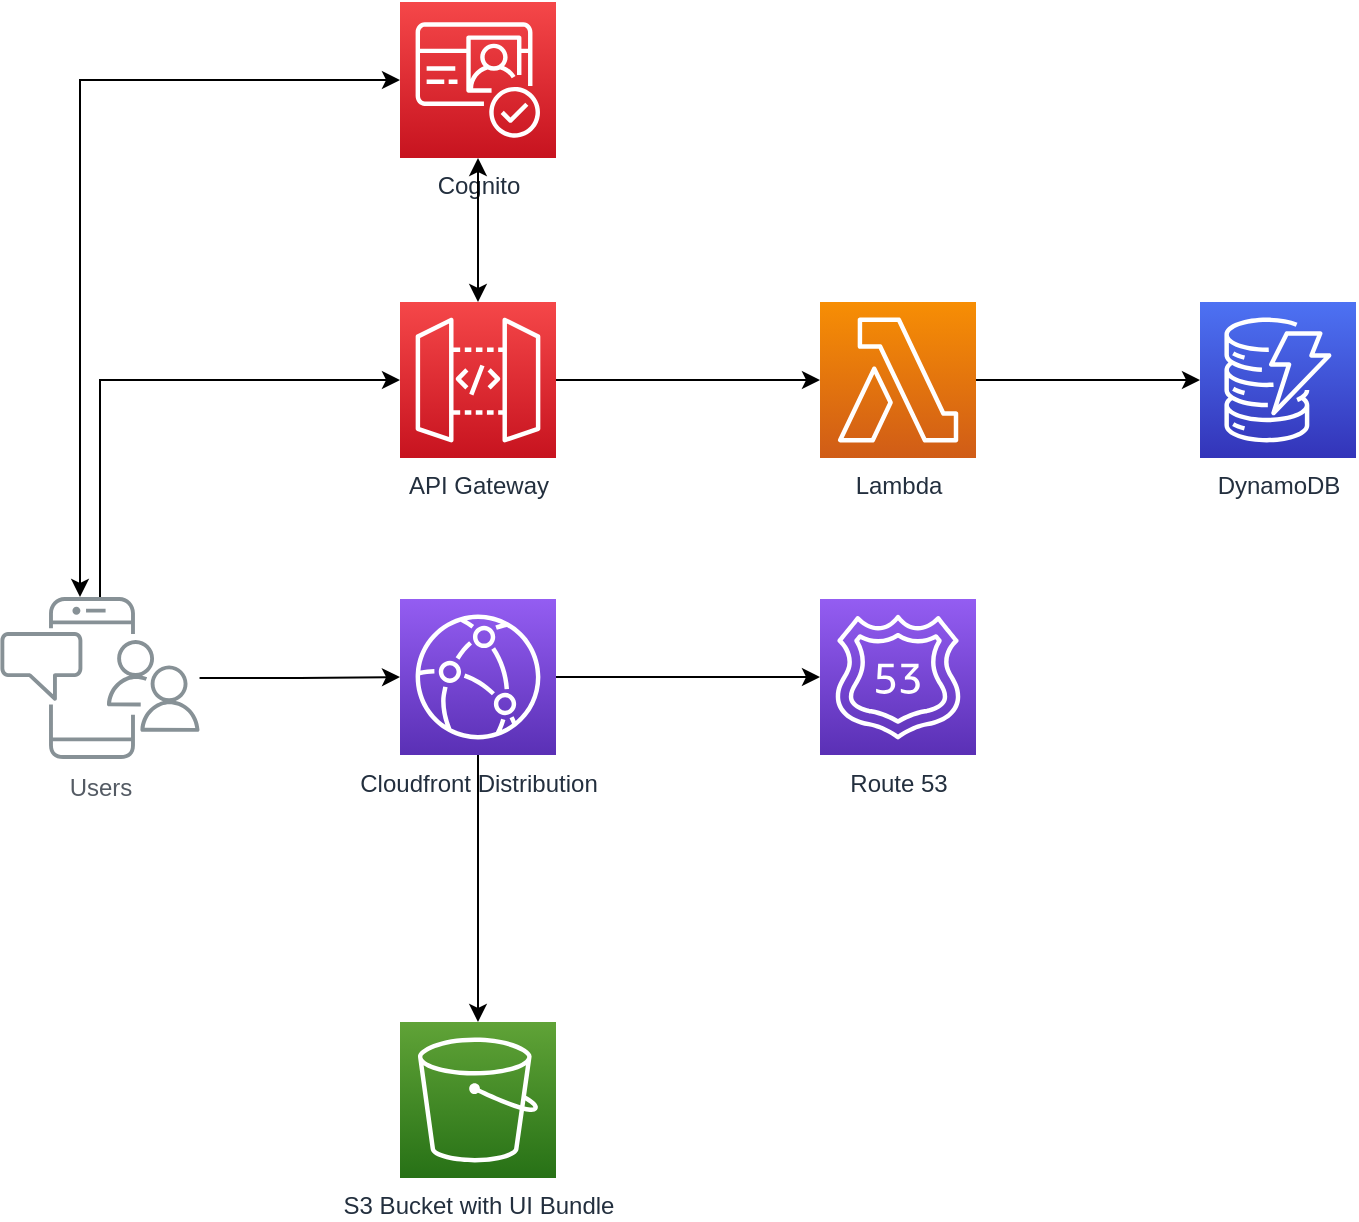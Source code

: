<mxfile version="14.6.13" type="device"><diagram id="x2fq8hW_UEnLojS34yUS" name="Page-1"><mxGraphModel dx="1422" dy="-278" grid="1" gridSize="10" guides="1" tooltips="1" connect="1" arrows="1" fold="1" page="1" pageScale="1" pageWidth="850" pageHeight="1100" math="0" shadow="0"><root><mxCell id="0"/><mxCell id="1" parent="0"/><mxCell id="0fWUvu8b_kiBhdX2Hgwx-12" style="edgeStyle=orthogonalEdgeStyle;rounded=0;orthogonalLoop=1;jettySize=auto;html=1;" edge="1" parent="1" source="0fWUvu8b_kiBhdX2Hgwx-2" target="0fWUvu8b_kiBhdX2Hgwx-5"><mxGeometry relative="1" as="geometry"/></mxCell><mxCell id="0fWUvu8b_kiBhdX2Hgwx-13" style="edgeStyle=orthogonalEdgeStyle;rounded=0;orthogonalLoop=1;jettySize=auto;html=1;entryX=0;entryY=0.5;entryDx=0;entryDy=0;entryPerimeter=0;startArrow=classic;startFill=1;" edge="1" parent="1" source="0fWUvu8b_kiBhdX2Hgwx-2" target="0fWUvu8b_kiBhdX2Hgwx-6"><mxGeometry relative="1" as="geometry"><Array as="points"><mxPoint x="120" y="1179"/></Array></mxGeometry></mxCell><mxCell id="0fWUvu8b_kiBhdX2Hgwx-16" style="edgeStyle=orthogonalEdgeStyle;rounded=0;orthogonalLoop=1;jettySize=auto;html=1;startArrow=none;startFill=0;" edge="1" parent="1" source="0fWUvu8b_kiBhdX2Hgwx-2" target="0fWUvu8b_kiBhdX2Hgwx-8"><mxGeometry relative="1" as="geometry"><Array as="points"><mxPoint x="130" y="1329"/></Array></mxGeometry></mxCell><mxCell id="0fWUvu8b_kiBhdX2Hgwx-2" value="Users" style="outlineConnect=0;gradientColor=none;fontColor=#545B64;strokeColor=none;fillColor=#879196;dashed=0;verticalLabelPosition=bottom;verticalAlign=top;align=center;html=1;fontSize=12;fontStyle=0;aspect=fixed;shape=mxgraph.aws4.illustration_notification;pointerEvents=1;labelBackgroundColor=#ffffff;" vertex="1" parent="1"><mxGeometry x="80" y="1437.5" width="100" height="81" as="geometry"/></mxCell><mxCell id="0fWUvu8b_kiBhdX2Hgwx-3" value="Route 53" style="points=[[0,0,0],[0.25,0,0],[0.5,0,0],[0.75,0,0],[1,0,0],[0,1,0],[0.25,1,0],[0.5,1,0],[0.75,1,0],[1,1,0],[0,0.25,0],[0,0.5,0],[0,0.75,0],[1,0.25,0],[1,0.5,0],[1,0.75,0]];outlineConnect=0;fontColor=#232F3E;gradientColor=#945DF2;gradientDirection=north;fillColor=#5A30B5;strokeColor=#ffffff;dashed=0;verticalLabelPosition=bottom;verticalAlign=top;align=center;html=1;fontSize=12;fontStyle=0;aspect=fixed;shape=mxgraph.aws4.resourceIcon;resIcon=mxgraph.aws4.route_53;" vertex="1" parent="1"><mxGeometry x="490" y="1438.5" width="78" height="78" as="geometry"/></mxCell><mxCell id="0fWUvu8b_kiBhdX2Hgwx-11" style="edgeStyle=orthogonalEdgeStyle;rounded=0;orthogonalLoop=1;jettySize=auto;html=1;" edge="1" parent="1" source="0fWUvu8b_kiBhdX2Hgwx-5" target="0fWUvu8b_kiBhdX2Hgwx-10"><mxGeometry relative="1" as="geometry"/></mxCell><mxCell id="0fWUvu8b_kiBhdX2Hgwx-20" style="edgeStyle=orthogonalEdgeStyle;rounded=0;orthogonalLoop=1;jettySize=auto;html=1;startArrow=none;startFill=0;" edge="1" parent="1" source="0fWUvu8b_kiBhdX2Hgwx-5" target="0fWUvu8b_kiBhdX2Hgwx-3"><mxGeometry relative="1" as="geometry"/></mxCell><mxCell id="0fWUvu8b_kiBhdX2Hgwx-5" value="Cloudfront Distribution" style="points=[[0,0,0],[0.25,0,0],[0.5,0,0],[0.75,0,0],[1,0,0],[0,1,0],[0.25,1,0],[0.5,1,0],[0.75,1,0],[1,1,0],[0,0.25,0],[0,0.5,0],[0,0.75,0],[1,0.25,0],[1,0.5,0],[1,0.75,0]];outlineConnect=0;fontColor=#232F3E;gradientColor=#945DF2;gradientDirection=north;fillColor=#5A30B5;strokeColor=#ffffff;dashed=0;verticalLabelPosition=bottom;verticalAlign=top;align=center;html=1;fontSize=12;fontStyle=0;aspect=fixed;shape=mxgraph.aws4.resourceIcon;resIcon=mxgraph.aws4.cloudfront;" vertex="1" parent="1"><mxGeometry x="280" y="1438.5" width="78" height="78" as="geometry"/></mxCell><mxCell id="0fWUvu8b_kiBhdX2Hgwx-6" value="Cognito" style="points=[[0,0,0],[0.25,0,0],[0.5,0,0],[0.75,0,0],[1,0,0],[0,1,0],[0.25,1,0],[0.5,1,0],[0.75,1,0],[1,1,0],[0,0.25,0],[0,0.5,0],[0,0.75,0],[1,0.25,0],[1,0.5,0],[1,0.75,0]];outlineConnect=0;fontColor=#232F3E;gradientColor=#F54749;gradientDirection=north;fillColor=#C7131F;strokeColor=#ffffff;dashed=0;verticalLabelPosition=bottom;verticalAlign=top;align=center;html=1;fontSize=12;fontStyle=0;aspect=fixed;shape=mxgraph.aws4.resourceIcon;resIcon=mxgraph.aws4.cognito;" vertex="1" parent="1"><mxGeometry x="280" y="1140" width="78" height="78" as="geometry"/></mxCell><mxCell id="0fWUvu8b_kiBhdX2Hgwx-18" style="edgeStyle=orthogonalEdgeStyle;rounded=0;orthogonalLoop=1;jettySize=auto;html=1;entryX=0;entryY=0.5;entryDx=0;entryDy=0;entryPerimeter=0;startArrow=none;startFill=0;" edge="1" parent="1" source="0fWUvu8b_kiBhdX2Hgwx-7" target="0fWUvu8b_kiBhdX2Hgwx-9"><mxGeometry relative="1" as="geometry"/></mxCell><mxCell id="0fWUvu8b_kiBhdX2Hgwx-7" value="Lambda" style="points=[[0,0,0],[0.25,0,0],[0.5,0,0],[0.75,0,0],[1,0,0],[0,1,0],[0.25,1,0],[0.5,1,0],[0.75,1,0],[1,1,0],[0,0.25,0],[0,0.5,0],[0,0.75,0],[1,0.25,0],[1,0.5,0],[1,0.75,0]];outlineConnect=0;fontColor=#232F3E;gradientColor=#F78E04;gradientDirection=north;fillColor=#D05C17;strokeColor=#ffffff;dashed=0;verticalLabelPosition=bottom;verticalAlign=top;align=center;html=1;fontSize=12;fontStyle=0;aspect=fixed;shape=mxgraph.aws4.resourceIcon;resIcon=mxgraph.aws4.lambda;" vertex="1" parent="1"><mxGeometry x="490" y="1290" width="78" height="78" as="geometry"/></mxCell><mxCell id="0fWUvu8b_kiBhdX2Hgwx-14" style="edgeStyle=orthogonalEdgeStyle;rounded=0;orthogonalLoop=1;jettySize=auto;html=1;entryX=0.5;entryY=1;entryDx=0;entryDy=0;entryPerimeter=0;startArrow=classic;startFill=1;" edge="1" parent="1" source="0fWUvu8b_kiBhdX2Hgwx-8" target="0fWUvu8b_kiBhdX2Hgwx-6"><mxGeometry relative="1" as="geometry"/></mxCell><mxCell id="0fWUvu8b_kiBhdX2Hgwx-17" style="edgeStyle=orthogonalEdgeStyle;rounded=0;orthogonalLoop=1;jettySize=auto;html=1;entryX=0;entryY=0.5;entryDx=0;entryDy=0;entryPerimeter=0;startArrow=none;startFill=0;" edge="1" parent="1" source="0fWUvu8b_kiBhdX2Hgwx-8" target="0fWUvu8b_kiBhdX2Hgwx-7"><mxGeometry relative="1" as="geometry"/></mxCell><mxCell id="0fWUvu8b_kiBhdX2Hgwx-8" value="API Gateway" style="points=[[0,0,0],[0.25,0,0],[0.5,0,0],[0.75,0,0],[1,0,0],[0,1,0],[0.25,1,0],[0.5,1,0],[0.75,1,0],[1,1,0],[0,0.25,0],[0,0.5,0],[0,0.75,0],[1,0.25,0],[1,0.5,0],[1,0.75,0]];outlineConnect=0;fontColor=#232F3E;gradientColor=#F54749;gradientDirection=north;fillColor=#C7131F;strokeColor=#ffffff;dashed=0;verticalLabelPosition=bottom;verticalAlign=top;align=center;html=1;fontSize=12;fontStyle=0;aspect=fixed;shape=mxgraph.aws4.resourceIcon;resIcon=mxgraph.aws4.api_gateway;" vertex="1" parent="1"><mxGeometry x="280" y="1290" width="78" height="78" as="geometry"/></mxCell><mxCell id="0fWUvu8b_kiBhdX2Hgwx-9" value="DynamoDB" style="points=[[0,0,0],[0.25,0,0],[0.5,0,0],[0.75,0,0],[1,0,0],[0,1,0],[0.25,1,0],[0.5,1,0],[0.75,1,0],[1,1,0],[0,0.25,0],[0,0.5,0],[0,0.75,0],[1,0.25,0],[1,0.5,0],[1,0.75,0]];outlineConnect=0;fontColor=#232F3E;gradientColor=#4D72F3;gradientDirection=north;fillColor=#3334B9;strokeColor=#ffffff;dashed=0;verticalLabelPosition=bottom;verticalAlign=top;align=center;html=1;fontSize=12;fontStyle=0;aspect=fixed;shape=mxgraph.aws4.resourceIcon;resIcon=mxgraph.aws4.dynamodb;" vertex="1" parent="1"><mxGeometry x="680" y="1290" width="78" height="78" as="geometry"/></mxCell><mxCell id="0fWUvu8b_kiBhdX2Hgwx-10" value="S3 Bucket with UI Bundle" style="points=[[0,0,0],[0.25,0,0],[0.5,0,0],[0.75,0,0],[1,0,0],[0,1,0],[0.25,1,0],[0.5,1,0],[0.75,1,0],[1,1,0],[0,0.25,0],[0,0.5,0],[0,0.75,0],[1,0.25,0],[1,0.5,0],[1,0.75,0]];outlineConnect=0;fontColor=#232F3E;gradientColor=#60A337;gradientDirection=north;fillColor=#277116;strokeColor=#ffffff;dashed=0;verticalLabelPosition=bottom;verticalAlign=top;align=center;html=1;fontSize=12;fontStyle=0;aspect=fixed;shape=mxgraph.aws4.resourceIcon;resIcon=mxgraph.aws4.s3;" vertex="1" parent="1"><mxGeometry x="280" y="1650" width="78" height="78" as="geometry"/></mxCell></root></mxGraphModel></diagram></mxfile>